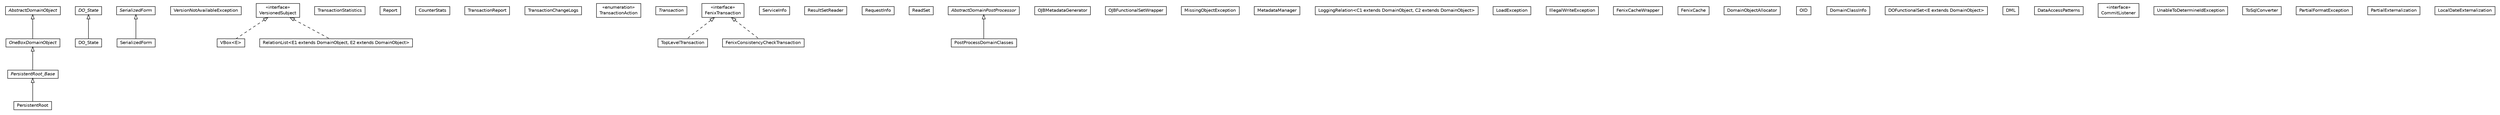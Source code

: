 #!/usr/local/bin/dot
#
# Class diagram 
# Generated by UMLGraph version 5.1 (http://www.umlgraph.org/)
#

digraph G {
	edge [fontname="Helvetica",fontsize=10,labelfontname="Helvetica",labelfontsize=10];
	node [fontname="Helvetica",fontsize=10,shape=plaintext];
	nodesep=0.25;
	ranksep=0.5;
	// pt.ist.fenixframework.pstm.PersistentRoot_Base
	c781 [label=<<table title="pt.ist.fenixframework.pstm.PersistentRoot_Base" border="0" cellborder="1" cellspacing="0" cellpadding="2" port="p" href="./PersistentRoot_Base.html">
		<tr><td><table border="0" cellspacing="0" cellpadding="1">
<tr><td align="center" balign="center"><font face="Helvetica-Oblique"> PersistentRoot_Base </font></td></tr>
		</table></td></tr>
		</table>>, fontname="Helvetica", fontcolor="black", fontsize=10.0];
	// pt.ist.fenixframework.pstm.PersistentRoot_Base.DO_State
	c782 [label=<<table title="pt.ist.fenixframework.pstm.PersistentRoot_Base.DO_State" border="0" cellborder="1" cellspacing="0" cellpadding="2" port="p" href="./PersistentRoot_Base.DO_State.html">
		<tr><td><table border="0" cellspacing="0" cellpadding="1">
<tr><td align="center" balign="center"> DO_State </td></tr>
		</table></td></tr>
		</table>>, fontname="Helvetica", fontcolor="black", fontsize=10.0];
	// pt.ist.fenixframework.pstm.PersistentRoot_Base.DO_State.SerializedForm
	c783 [label=<<table title="pt.ist.fenixframework.pstm.PersistentRoot_Base.DO_State.SerializedForm" border="0" cellborder="1" cellspacing="0" cellpadding="2" port="p" href="./PersistentRoot_Base.DO_State.SerializedForm.html">
		<tr><td><table border="0" cellspacing="0" cellpadding="1">
<tr><td align="center" balign="center"> SerializedForm </td></tr>
		</table></td></tr>
		</table>>, fontname="Helvetica", fontcolor="black", fontsize=10.0];
	// pt.ist.fenixframework.pstm.VersionNotAvailableException
	c784 [label=<<table title="pt.ist.fenixframework.pstm.VersionNotAvailableException" border="0" cellborder="1" cellspacing="0" cellpadding="2" port="p" href="./VersionNotAvailableException.html">
		<tr><td><table border="0" cellspacing="0" cellpadding="1">
<tr><td align="center" balign="center"> VersionNotAvailableException </td></tr>
		</table></td></tr>
		</table>>, fontname="Helvetica", fontcolor="black", fontsize=10.0];
	// pt.ist.fenixframework.pstm.VersionedSubject
	c785 [label=<<table title="pt.ist.fenixframework.pstm.VersionedSubject" border="0" cellborder="1" cellspacing="0" cellpadding="2" port="p" href="./VersionedSubject.html">
		<tr><td><table border="0" cellspacing="0" cellpadding="1">
<tr><td align="center" balign="center"> &#171;interface&#187; </td></tr>
<tr><td align="center" balign="center"> VersionedSubject </td></tr>
		</table></td></tr>
		</table>>, fontname="Helvetica", fontcolor="black", fontsize=10.0];
	// pt.ist.fenixframework.pstm.VBox<E>
	c786 [label=<<table title="pt.ist.fenixframework.pstm.VBox" border="0" cellborder="1" cellspacing="0" cellpadding="2" port="p" href="./VBox.html">
		<tr><td><table border="0" cellspacing="0" cellpadding="1">
<tr><td align="center" balign="center"> VBox&lt;E&gt; </td></tr>
		</table></td></tr>
		</table>>, fontname="Helvetica", fontcolor="black", fontsize=10.0];
	// pt.ist.fenixframework.pstm.TransactionStatistics
	c787 [label=<<table title="pt.ist.fenixframework.pstm.TransactionStatistics" border="0" cellborder="1" cellspacing="0" cellpadding="2" port="p" href="./TransactionStatistics.html">
		<tr><td><table border="0" cellspacing="0" cellpadding="1">
<tr><td align="center" balign="center"> TransactionStatistics </td></tr>
		</table></td></tr>
		</table>>, fontname="Helvetica", fontcolor="black", fontsize=10.0];
	// pt.ist.fenixframework.pstm.TransactionStatistics.Report
	c788 [label=<<table title="pt.ist.fenixframework.pstm.TransactionStatistics.Report" border="0" cellborder="1" cellspacing="0" cellpadding="2" port="p" href="./TransactionStatistics.Report.html">
		<tr><td><table border="0" cellspacing="0" cellpadding="1">
<tr><td align="center" balign="center"> Report </td></tr>
		</table></td></tr>
		</table>>, fontname="Helvetica", fontcolor="black", fontsize=10.0];
	// pt.ist.fenixframework.pstm.TransactionStatistics.CounterStats
	c789 [label=<<table title="pt.ist.fenixframework.pstm.TransactionStatistics.CounterStats" border="0" cellborder="1" cellspacing="0" cellpadding="2" port="p" href="./TransactionStatistics.CounterStats.html">
		<tr><td><table border="0" cellspacing="0" cellpadding="1">
<tr><td align="center" balign="center"> CounterStats </td></tr>
		</table></td></tr>
		</table>>, fontname="Helvetica", fontcolor="black", fontsize=10.0];
	// pt.ist.fenixframework.pstm.TransactionReport
	c790 [label=<<table title="pt.ist.fenixframework.pstm.TransactionReport" border="0" cellborder="1" cellspacing="0" cellpadding="2" port="p" href="./TransactionReport.html">
		<tr><td><table border="0" cellspacing="0" cellpadding="1">
<tr><td align="center" balign="center"> TransactionReport </td></tr>
		</table></td></tr>
		</table>>, fontname="Helvetica", fontcolor="black", fontsize=10.0];
	// pt.ist.fenixframework.pstm.TransactionChangeLogs
	c791 [label=<<table title="pt.ist.fenixframework.pstm.TransactionChangeLogs" border="0" cellborder="1" cellspacing="0" cellpadding="2" port="p" href="./TransactionChangeLogs.html">
		<tr><td><table border="0" cellspacing="0" cellpadding="1">
<tr><td align="center" balign="center"> TransactionChangeLogs </td></tr>
		</table></td></tr>
		</table>>, fontname="Helvetica", fontcolor="black", fontsize=10.0];
	// pt.ist.fenixframework.pstm.TransactionAction
	c792 [label=<<table title="pt.ist.fenixframework.pstm.TransactionAction" border="0" cellborder="1" cellspacing="0" cellpadding="2" port="p" href="./TransactionAction.html">
		<tr><td><table border="0" cellspacing="0" cellpadding="1">
<tr><td align="center" balign="center"> &#171;enumeration&#187; </td></tr>
<tr><td align="center" balign="center"> TransactionAction </td></tr>
		</table></td></tr>
		</table>>, fontname="Helvetica", fontcolor="black", fontsize=10.0];
	// pt.ist.fenixframework.pstm.Transaction
	c793 [label=<<table title="pt.ist.fenixframework.pstm.Transaction" border="0" cellborder="1" cellspacing="0" cellpadding="2" port="p" href="./Transaction.html">
		<tr><td><table border="0" cellspacing="0" cellpadding="1">
<tr><td align="center" balign="center"><font face="Helvetica-Oblique"> Transaction </font></td></tr>
		</table></td></tr>
		</table>>, fontname="Helvetica", fontcolor="black", fontsize=10.0];
	// pt.ist.fenixframework.pstm.TopLevelTransaction
	c794 [label=<<table title="pt.ist.fenixframework.pstm.TopLevelTransaction" border="0" cellborder="1" cellspacing="0" cellpadding="2" port="p" href="./TopLevelTransaction.html">
		<tr><td><table border="0" cellspacing="0" cellpadding="1">
<tr><td align="center" balign="center"> TopLevelTransaction </td></tr>
		</table></td></tr>
		</table>>, fontname="Helvetica", fontcolor="black", fontsize=10.0];
	// pt.ist.fenixframework.pstm.ServiceInfo
	c795 [label=<<table title="pt.ist.fenixframework.pstm.ServiceInfo" border="0" cellborder="1" cellspacing="0" cellpadding="2" port="p" href="./ServiceInfo.html">
		<tr><td><table border="0" cellspacing="0" cellpadding="1">
<tr><td align="center" balign="center"> ServiceInfo </td></tr>
		</table></td></tr>
		</table>>, fontname="Helvetica", fontcolor="black", fontsize=10.0];
	// pt.ist.fenixframework.pstm.ResultSetReader
	c796 [label=<<table title="pt.ist.fenixframework.pstm.ResultSetReader" border="0" cellborder="1" cellspacing="0" cellpadding="2" port="p" href="./ResultSetReader.html">
		<tr><td><table border="0" cellspacing="0" cellpadding="1">
<tr><td align="center" balign="center"> ResultSetReader </td></tr>
		</table></td></tr>
		</table>>, fontname="Helvetica", fontcolor="black", fontsize=10.0];
	// pt.ist.fenixframework.pstm.RequestInfo
	c797 [label=<<table title="pt.ist.fenixframework.pstm.RequestInfo" border="0" cellborder="1" cellspacing="0" cellpadding="2" port="p" href="./RequestInfo.html">
		<tr><td><table border="0" cellspacing="0" cellpadding="1">
<tr><td align="center" balign="center"> RequestInfo </td></tr>
		</table></td></tr>
		</table>>, fontname="Helvetica", fontcolor="black", fontsize=10.0];
	// pt.ist.fenixframework.pstm.RelationList<E1 extends pt.ist.fenixframework.DomainObject, E2 extends pt.ist.fenixframework.DomainObject>
	c798 [label=<<table title="pt.ist.fenixframework.pstm.RelationList" border="0" cellborder="1" cellspacing="0" cellpadding="2" port="p" href="./RelationList.html">
		<tr><td><table border="0" cellspacing="0" cellpadding="1">
<tr><td align="center" balign="center"> RelationList&lt;E1 extends DomainObject, E2 extends DomainObject&gt; </td></tr>
		</table></td></tr>
		</table>>, fontname="Helvetica", fontcolor="black", fontsize=10.0];
	// pt.ist.fenixframework.pstm.ReadSet
	c799 [label=<<table title="pt.ist.fenixframework.pstm.ReadSet" border="0" cellborder="1" cellspacing="0" cellpadding="2" port="p" href="./ReadSet.html">
		<tr><td><table border="0" cellspacing="0" cellpadding="1">
<tr><td align="center" balign="center"> ReadSet </td></tr>
		</table></td></tr>
		</table>>, fontname="Helvetica", fontcolor="black", fontsize=10.0];
	// pt.ist.fenixframework.pstm.PostProcessDomainClasses
	c800 [label=<<table title="pt.ist.fenixframework.pstm.PostProcessDomainClasses" border="0" cellborder="1" cellspacing="0" cellpadding="2" port="p" href="./PostProcessDomainClasses.html">
		<tr><td><table border="0" cellspacing="0" cellpadding="1">
<tr><td align="center" balign="center"> PostProcessDomainClasses </td></tr>
		</table></td></tr>
		</table>>, fontname="Helvetica", fontcolor="black", fontsize=10.0];
	// pt.ist.fenixframework.pstm.PersistentRoot
	c801 [label=<<table title="pt.ist.fenixframework.pstm.PersistentRoot" border="0" cellborder="1" cellspacing="0" cellpadding="2" port="p" href="./PersistentRoot.html">
		<tr><td><table border="0" cellspacing="0" cellpadding="1">
<tr><td align="center" balign="center"> PersistentRoot </td></tr>
		</table></td></tr>
		</table>>, fontname="Helvetica", fontcolor="black", fontsize=10.0];
	// pt.ist.fenixframework.pstm.OneBoxDomainObject
	c802 [label=<<table title="pt.ist.fenixframework.pstm.OneBoxDomainObject" border="0" cellborder="1" cellspacing="0" cellpadding="2" port="p" href="./OneBoxDomainObject.html">
		<tr><td><table border="0" cellspacing="0" cellpadding="1">
<tr><td align="center" balign="center"><font face="Helvetica-Oblique"> OneBoxDomainObject </font></td></tr>
		</table></td></tr>
		</table>>, fontname="Helvetica", fontcolor="black", fontsize=10.0];
	// pt.ist.fenixframework.pstm.OneBoxDomainObject.DO_State
	c803 [label=<<table title="pt.ist.fenixframework.pstm.OneBoxDomainObject.DO_State" border="0" cellborder="1" cellspacing="0" cellpadding="2" port="p" href="./OneBoxDomainObject.DO_State.html">
		<tr><td><table border="0" cellspacing="0" cellpadding="1">
<tr><td align="center" balign="center"><font face="Helvetica-Oblique"> DO_State </font></td></tr>
		</table></td></tr>
		</table>>, fontname="Helvetica", fontcolor="black", fontsize=10.0];
	// pt.ist.fenixframework.pstm.OneBoxDomainObject.DO_State.SerializedForm
	c804 [label=<<table title="pt.ist.fenixframework.pstm.OneBoxDomainObject.DO_State.SerializedForm" border="0" cellborder="1" cellspacing="0" cellpadding="2" port="p" href="./OneBoxDomainObject.DO_State.SerializedForm.html">
		<tr><td><table border="0" cellspacing="0" cellpadding="1">
<tr><td align="center" balign="center"><font face="Helvetica-Oblique"> SerializedForm </font></td></tr>
		</table></td></tr>
		</table>>, fontname="Helvetica", fontcolor="black", fontsize=10.0];
	// pt.ist.fenixframework.pstm.OJBMetadataGenerator
	c805 [label=<<table title="pt.ist.fenixframework.pstm.OJBMetadataGenerator" border="0" cellborder="1" cellspacing="0" cellpadding="2" port="p" href="./OJBMetadataGenerator.html">
		<tr><td><table border="0" cellspacing="0" cellpadding="1">
<tr><td align="center" balign="center"> OJBMetadataGenerator </td></tr>
		</table></td></tr>
		</table>>, fontname="Helvetica", fontcolor="black", fontsize=10.0];
	// pt.ist.fenixframework.pstm.OJBFunctionalSetWrapper
	c806 [label=<<table title="pt.ist.fenixframework.pstm.OJBFunctionalSetWrapper" border="0" cellborder="1" cellspacing="0" cellpadding="2" port="p" href="./OJBFunctionalSetWrapper.html">
		<tr><td><table border="0" cellspacing="0" cellpadding="1">
<tr><td align="center" balign="center"> OJBFunctionalSetWrapper </td></tr>
		</table></td></tr>
		</table>>, fontname="Helvetica", fontcolor="black", fontsize=10.0];
	// pt.ist.fenixframework.pstm.MissingObjectException
	c807 [label=<<table title="pt.ist.fenixframework.pstm.MissingObjectException" border="0" cellborder="1" cellspacing="0" cellpadding="2" port="p" href="./MissingObjectException.html">
		<tr><td><table border="0" cellspacing="0" cellpadding="1">
<tr><td align="center" balign="center"> MissingObjectException </td></tr>
		</table></td></tr>
		</table>>, fontname="Helvetica", fontcolor="black", fontsize=10.0];
	// pt.ist.fenixframework.pstm.MetadataManager
	c808 [label=<<table title="pt.ist.fenixframework.pstm.MetadataManager" border="0" cellborder="1" cellspacing="0" cellpadding="2" port="p" href="./MetadataManager.html">
		<tr><td><table border="0" cellspacing="0" cellpadding="1">
<tr><td align="center" balign="center"> MetadataManager </td></tr>
		</table></td></tr>
		</table>>, fontname="Helvetica", fontcolor="black", fontsize=10.0];
	// pt.ist.fenixframework.pstm.LoggingRelation<C1 extends pt.ist.fenixframework.DomainObject, C2 extends pt.ist.fenixframework.DomainObject>
	c809 [label=<<table title="pt.ist.fenixframework.pstm.LoggingRelation" border="0" cellborder="1" cellspacing="0" cellpadding="2" port="p" href="./LoggingRelation.html">
		<tr><td><table border="0" cellspacing="0" cellpadding="1">
<tr><td align="center" balign="center"> LoggingRelation&lt;C1 extends DomainObject, C2 extends DomainObject&gt; </td></tr>
		</table></td></tr>
		</table>>, fontname="Helvetica", fontcolor="black", fontsize=10.0];
	// pt.ist.fenixframework.pstm.LoadException
	c810 [label=<<table title="pt.ist.fenixframework.pstm.LoadException" border="0" cellborder="1" cellspacing="0" cellpadding="2" port="p" href="./LoadException.html">
		<tr><td><table border="0" cellspacing="0" cellpadding="1">
<tr><td align="center" balign="center"> LoadException </td></tr>
		</table></td></tr>
		</table>>, fontname="Helvetica", fontcolor="black", fontsize=10.0];
	// pt.ist.fenixframework.pstm.IllegalWriteException
	c811 [label=<<table title="pt.ist.fenixframework.pstm.IllegalWriteException" border="0" cellborder="1" cellspacing="0" cellpadding="2" port="p" href="./IllegalWriteException.html">
		<tr><td><table border="0" cellspacing="0" cellpadding="1">
<tr><td align="center" balign="center"> IllegalWriteException </td></tr>
		</table></td></tr>
		</table>>, fontname="Helvetica", fontcolor="black", fontsize=10.0];
	// pt.ist.fenixframework.pstm.FenixTransaction
	c812 [label=<<table title="pt.ist.fenixframework.pstm.FenixTransaction" border="0" cellborder="1" cellspacing="0" cellpadding="2" port="p" href="./FenixTransaction.html">
		<tr><td><table border="0" cellspacing="0" cellpadding="1">
<tr><td align="center" balign="center"> &#171;interface&#187; </td></tr>
<tr><td align="center" balign="center"> FenixTransaction </td></tr>
		</table></td></tr>
		</table>>, fontname="Helvetica", fontcolor="black", fontsize=10.0];
	// pt.ist.fenixframework.pstm.FenixConsistencyCheckTransaction
	c813 [label=<<table title="pt.ist.fenixframework.pstm.FenixConsistencyCheckTransaction" border="0" cellborder="1" cellspacing="0" cellpadding="2" port="p" href="./FenixConsistencyCheckTransaction.html">
		<tr><td><table border="0" cellspacing="0" cellpadding="1">
<tr><td align="center" balign="center"> FenixConsistencyCheckTransaction </td></tr>
		</table></td></tr>
		</table>>, fontname="Helvetica", fontcolor="black", fontsize=10.0];
	// pt.ist.fenixframework.pstm.FenixCacheWrapper
	c814 [label=<<table title="pt.ist.fenixframework.pstm.FenixCacheWrapper" border="0" cellborder="1" cellspacing="0" cellpadding="2" port="p" href="./FenixCacheWrapper.html">
		<tr><td><table border="0" cellspacing="0" cellpadding="1">
<tr><td align="center" balign="center"> FenixCacheWrapper </td></tr>
		</table></td></tr>
		</table>>, fontname="Helvetica", fontcolor="black", fontsize=10.0];
	// pt.ist.fenixframework.pstm.FenixCache
	c815 [label=<<table title="pt.ist.fenixframework.pstm.FenixCache" border="0" cellborder="1" cellspacing="0" cellpadding="2" port="p" href="./FenixCache.html">
		<tr><td><table border="0" cellspacing="0" cellpadding="1">
<tr><td align="center" balign="center"> FenixCache </td></tr>
		</table></td></tr>
		</table>>, fontname="Helvetica", fontcolor="black", fontsize=10.0];
	// pt.ist.fenixframework.pstm.DomainObjectAllocator
	c816 [label=<<table title="pt.ist.fenixframework.pstm.DomainObjectAllocator" border="0" cellborder="1" cellspacing="0" cellpadding="2" port="p" href="./DomainObjectAllocator.html">
		<tr><td><table border="0" cellspacing="0" cellpadding="1">
<tr><td align="center" balign="center"> DomainObjectAllocator </td></tr>
		</table></td></tr>
		</table>>, fontname="Helvetica", fontcolor="black", fontsize=10.0];
	// pt.ist.fenixframework.pstm.DomainObjectAllocator.OID
	c817 [label=<<table title="pt.ist.fenixframework.pstm.DomainObjectAllocator.OID" border="0" cellborder="1" cellspacing="0" cellpadding="2" port="p" href="./DomainObjectAllocator.OID.html">
		<tr><td><table border="0" cellspacing="0" cellpadding="1">
<tr><td align="center" balign="center"> OID </td></tr>
		</table></td></tr>
		</table>>, fontname="Helvetica", fontcolor="black", fontsize=10.0];
	// pt.ist.fenixframework.pstm.DomainClassInfo
	c818 [label=<<table title="pt.ist.fenixframework.pstm.DomainClassInfo" border="0" cellborder="1" cellspacing="0" cellpadding="2" port="p" href="./DomainClassInfo.html">
		<tr><td><table border="0" cellspacing="0" cellpadding="1">
<tr><td align="center" balign="center"> DomainClassInfo </td></tr>
		</table></td></tr>
		</table>>, fontname="Helvetica", fontcolor="black", fontsize=10.0];
	// pt.ist.fenixframework.pstm.DOFunctionalSet<E extends pt.ist.fenixframework.DomainObject>
	c819 [label=<<table title="pt.ist.fenixframework.pstm.DOFunctionalSet" border="0" cellborder="1" cellspacing="0" cellpadding="2" port="p" href="./DOFunctionalSet.html">
		<tr><td><table border="0" cellspacing="0" cellpadding="1">
<tr><td align="center" balign="center"> DOFunctionalSet&lt;E extends DomainObject&gt; </td></tr>
		</table></td></tr>
		</table>>, fontname="Helvetica", fontcolor="black", fontsize=10.0];
	// pt.ist.fenixframework.pstm.DML
	c820 [label=<<table title="pt.ist.fenixframework.pstm.DML" border="0" cellborder="1" cellspacing="0" cellpadding="2" port="p" href="./DML.html">
		<tr><td><table border="0" cellspacing="0" cellpadding="1">
<tr><td align="center" balign="center"> DML </td></tr>
		</table></td></tr>
		</table>>, fontname="Helvetica", fontcolor="black", fontsize=10.0];
	// pt.ist.fenixframework.pstm.DataAccessPatterns
	c821 [label=<<table title="pt.ist.fenixframework.pstm.DataAccessPatterns" border="0" cellborder="1" cellspacing="0" cellpadding="2" port="p" href="./DataAccessPatterns.html">
		<tr><td><table border="0" cellspacing="0" cellpadding="1">
<tr><td align="center" balign="center"> DataAccessPatterns </td></tr>
		</table></td></tr>
		</table>>, fontname="Helvetica", fontcolor="black", fontsize=10.0];
	// pt.ist.fenixframework.pstm.CommitListener
	c822 [label=<<table title="pt.ist.fenixframework.pstm.CommitListener" border="0" cellborder="1" cellspacing="0" cellpadding="2" port="p" href="./CommitListener.html">
		<tr><td><table border="0" cellspacing="0" cellpadding="1">
<tr><td align="center" balign="center"> &#171;interface&#187; </td></tr>
<tr><td align="center" balign="center"> CommitListener </td></tr>
		</table></td></tr>
		</table>>, fontname="Helvetica", fontcolor="black", fontsize=10.0];
	// pt.ist.fenixframework.pstm.AbstractDomainPostProcessor
	c823 [label=<<table title="pt.ist.fenixframework.pstm.AbstractDomainPostProcessor" border="0" cellborder="1" cellspacing="0" cellpadding="2" port="p" href="./AbstractDomainPostProcessor.html">
		<tr><td><table border="0" cellspacing="0" cellpadding="1">
<tr><td align="center" balign="center"><font face="Helvetica-Oblique"> AbstractDomainPostProcessor </font></td></tr>
		</table></td></tr>
		</table>>, fontname="Helvetica", fontcolor="black", fontsize=10.0];
	// pt.ist.fenixframework.pstm.AbstractDomainObject
	c824 [label=<<table title="pt.ist.fenixframework.pstm.AbstractDomainObject" border="0" cellborder="1" cellspacing="0" cellpadding="2" port="p" href="./AbstractDomainObject.html">
		<tr><td><table border="0" cellspacing="0" cellpadding="1">
<tr><td align="center" balign="center"><font face="Helvetica-Oblique"> AbstractDomainObject </font></td></tr>
		</table></td></tr>
		</table>>, fontname="Helvetica", fontcolor="black", fontsize=10.0];
	// pt.ist.fenixframework.pstm.AbstractDomainObject.UnableToDetermineIdException
	c825 [label=<<table title="pt.ist.fenixframework.pstm.AbstractDomainObject.UnableToDetermineIdException" border="0" cellborder="1" cellspacing="0" cellpadding="2" port="p" href="./AbstractDomainObject.UnableToDetermineIdException.html">
		<tr><td><table border="0" cellspacing="0" cellpadding="1">
<tr><td align="center" balign="center"> UnableToDetermineIdException </td></tr>
		</table></td></tr>
		</table>>, fontname="Helvetica", fontcolor="black", fontsize=10.0];
	// pt.ist.fenixframework.pstm.ToSqlConverter
	c826 [label=<<table title="pt.ist.fenixframework.pstm.ToSqlConverter" border="0" cellborder="1" cellspacing="0" cellpadding="2" port="p" href="./ToSqlConverter.html">
		<tr><td><table border="0" cellspacing="0" cellpadding="1">
<tr><td align="center" balign="center"> ToSqlConverter </td></tr>
		</table></td></tr>
		</table>>, fontname="Helvetica", fontcolor="black", fontsize=10.0];
	// pt.ist.fenixframework.pstm.PartialFormatException
	c827 [label=<<table title="pt.ist.fenixframework.pstm.PartialFormatException" border="0" cellborder="1" cellspacing="0" cellpadding="2" port="p" href="./PartialFormatException.html">
		<tr><td><table border="0" cellspacing="0" cellpadding="1">
<tr><td align="center" balign="center"> PartialFormatException </td></tr>
		</table></td></tr>
		</table>>, fontname="Helvetica", fontcolor="black", fontsize=10.0];
	// pt.ist.fenixframework.pstm.PartialExternalization
	c828 [label=<<table title="pt.ist.fenixframework.pstm.PartialExternalization" border="0" cellborder="1" cellspacing="0" cellpadding="2" port="p" href="./PartialExternalization.html">
		<tr><td><table border="0" cellspacing="0" cellpadding="1">
<tr><td align="center" balign="center"> PartialExternalization </td></tr>
		</table></td></tr>
		</table>>, fontname="Helvetica", fontcolor="black", fontsize=10.0];
	// pt.ist.fenixframework.pstm.LocalDateExternalization
	c829 [label=<<table title="pt.ist.fenixframework.pstm.LocalDateExternalization" border="0" cellborder="1" cellspacing="0" cellpadding="2" port="p" href="./LocalDateExternalization.html">
		<tr><td><table border="0" cellspacing="0" cellpadding="1">
<tr><td align="center" balign="center"> LocalDateExternalization </td></tr>
		</table></td></tr>
		</table>>, fontname="Helvetica", fontcolor="black", fontsize=10.0];
	//pt.ist.fenixframework.pstm.PersistentRoot_Base extends pt.ist.fenixframework.pstm.OneBoxDomainObject
	c802:p -> c781:p [dir=back,arrowtail=empty];
	//pt.ist.fenixframework.pstm.PersistentRoot_Base.DO_State extends pt.ist.fenixframework.pstm.OneBoxDomainObject.DO_State
	c803:p -> c782:p [dir=back,arrowtail=empty];
	//pt.ist.fenixframework.pstm.PersistentRoot_Base.DO_State.SerializedForm extends pt.ist.fenixframework.pstm.OneBoxDomainObject.DO_State.SerializedForm
	c804:p -> c783:p [dir=back,arrowtail=empty];
	//pt.ist.fenixframework.pstm.VBox<E> implements pt.ist.fenixframework.pstm.VersionedSubject
	c785:p -> c786:p [dir=back,arrowtail=empty,style=dashed];
	//pt.ist.fenixframework.pstm.TopLevelTransaction implements pt.ist.fenixframework.pstm.FenixTransaction
	c812:p -> c794:p [dir=back,arrowtail=empty,style=dashed];
	//pt.ist.fenixframework.pstm.RelationList<E1 extends pt.ist.fenixframework.DomainObject, E2 extends pt.ist.fenixframework.DomainObject> implements pt.ist.fenixframework.pstm.VersionedSubject
	c785:p -> c798:p [dir=back,arrowtail=empty,style=dashed];
	//pt.ist.fenixframework.pstm.PostProcessDomainClasses extends pt.ist.fenixframework.pstm.AbstractDomainPostProcessor
	c823:p -> c800:p [dir=back,arrowtail=empty];
	//pt.ist.fenixframework.pstm.PersistentRoot extends pt.ist.fenixframework.pstm.PersistentRoot_Base
	c781:p -> c801:p [dir=back,arrowtail=empty];
	//pt.ist.fenixframework.pstm.OneBoxDomainObject extends pt.ist.fenixframework.pstm.AbstractDomainObject
	c824:p -> c802:p [dir=back,arrowtail=empty];
	//pt.ist.fenixframework.pstm.FenixConsistencyCheckTransaction implements pt.ist.fenixframework.pstm.FenixTransaction
	c812:p -> c813:p [dir=back,arrowtail=empty,style=dashed];
}

